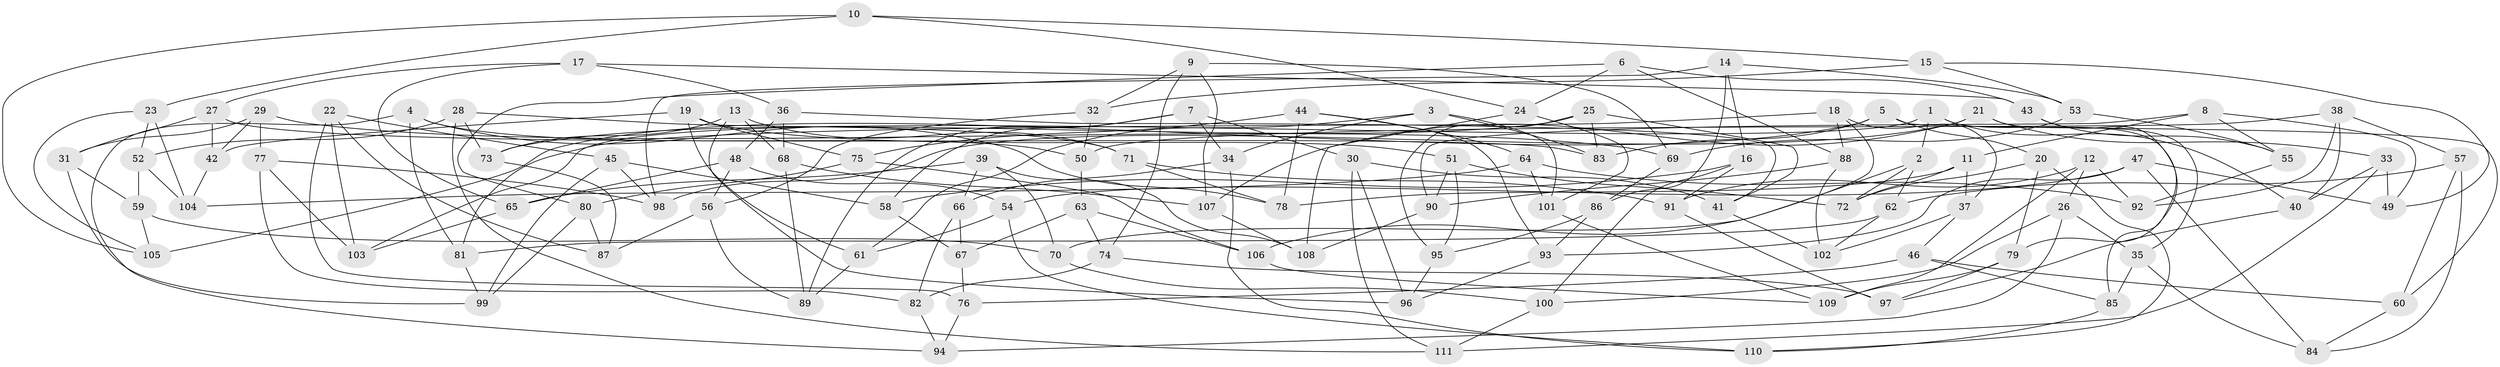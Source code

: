 // coarse degree distribution, {12: 0.08823529411764706, 6: 0.23529411764705882, 8: 0.17647058823529413, 10: 0.029411764705882353, 9: 0.14705882352941177, 11: 0.029411764705882353, 4: 0.058823529411764705, 7: 0.058823529411764705, 3: 0.058823529411764705, 5: 0.11764705882352941}
// Generated by graph-tools (version 1.1) at 2025/53/03/04/25 22:53:52]
// undirected, 111 vertices, 222 edges
graph export_dot {
  node [color=gray90,style=filled];
  1;
  2;
  3;
  4;
  5;
  6;
  7;
  8;
  9;
  10;
  11;
  12;
  13;
  14;
  15;
  16;
  17;
  18;
  19;
  20;
  21;
  22;
  23;
  24;
  25;
  26;
  27;
  28;
  29;
  30;
  31;
  32;
  33;
  34;
  35;
  36;
  37;
  38;
  39;
  40;
  41;
  42;
  43;
  44;
  45;
  46;
  47;
  48;
  49;
  50;
  51;
  52;
  53;
  54;
  55;
  56;
  57;
  58;
  59;
  60;
  61;
  62;
  63;
  64;
  65;
  66;
  67;
  68;
  69;
  70;
  71;
  72;
  73;
  74;
  75;
  76;
  77;
  78;
  79;
  80;
  81;
  82;
  83;
  84;
  85;
  86;
  87;
  88;
  89;
  90;
  91;
  92;
  93;
  94;
  95;
  96;
  97;
  98;
  99;
  100;
  101;
  102;
  103;
  104;
  105;
  106;
  107;
  108;
  109;
  110;
  111;
  1 -- 40;
  1 -- 2;
  1 -- 85;
  1 -- 103;
  2 -- 62;
  2 -- 70;
  2 -- 72;
  3 -- 83;
  3 -- 101;
  3 -- 61;
  3 -- 34;
  4 -- 50;
  4 -- 94;
  4 -- 81;
  4 -- 78;
  5 -- 105;
  5 -- 83;
  5 -- 20;
  5 -- 60;
  6 -- 24;
  6 -- 43;
  6 -- 88;
  6 -- 80;
  7 -- 58;
  7 -- 89;
  7 -- 30;
  7 -- 34;
  8 -- 49;
  8 -- 90;
  8 -- 55;
  8 -- 11;
  9 -- 69;
  9 -- 32;
  9 -- 107;
  9 -- 74;
  10 -- 15;
  10 -- 24;
  10 -- 23;
  10 -- 105;
  11 -- 72;
  11 -- 37;
  11 -- 78;
  12 -- 91;
  12 -- 109;
  12 -- 92;
  12 -- 26;
  13 -- 73;
  13 -- 96;
  13 -- 71;
  13 -- 68;
  14 -- 86;
  14 -- 16;
  14 -- 98;
  14 -- 53;
  15 -- 53;
  15 -- 32;
  15 -- 49;
  16 -- 58;
  16 -- 100;
  16 -- 91;
  17 -- 43;
  17 -- 27;
  17 -- 36;
  17 -- 65;
  18 -- 37;
  18 -- 88;
  18 -- 106;
  18 -- 81;
  19 -- 51;
  19 -- 42;
  19 -- 75;
  19 -- 61;
  20 -- 72;
  20 -- 79;
  20 -- 110;
  21 -- 33;
  21 -- 107;
  21 -- 35;
  21 -- 98;
  22 -- 103;
  22 -- 87;
  22 -- 45;
  22 -- 76;
  23 -- 105;
  23 -- 104;
  23 -- 52;
  24 -- 108;
  24 -- 101;
  25 -- 83;
  25 -- 41;
  25 -- 95;
  25 -- 73;
  26 -- 94;
  26 -- 35;
  26 -- 100;
  27 -- 31;
  27 -- 83;
  27 -- 42;
  28 -- 73;
  28 -- 111;
  28 -- 52;
  28 -- 71;
  29 -- 77;
  29 -- 69;
  29 -- 31;
  29 -- 42;
  30 -- 41;
  30 -- 96;
  30 -- 111;
  31 -- 99;
  31 -- 59;
  32 -- 56;
  32 -- 50;
  33 -- 111;
  33 -- 40;
  33 -- 49;
  34 -- 110;
  34 -- 66;
  35 -- 84;
  35 -- 85;
  36 -- 48;
  36 -- 41;
  36 -- 68;
  37 -- 102;
  37 -- 46;
  38 -- 57;
  38 -- 92;
  38 -- 50;
  38 -- 40;
  39 -- 66;
  39 -- 70;
  39 -- 108;
  39 -- 65;
  40 -- 97;
  41 -- 102;
  42 -- 104;
  43 -- 55;
  43 -- 79;
  44 -- 75;
  44 -- 64;
  44 -- 93;
  44 -- 78;
  45 -- 99;
  45 -- 58;
  45 -- 98;
  46 -- 60;
  46 -- 76;
  46 -- 85;
  47 -- 49;
  47 -- 54;
  47 -- 84;
  47 -- 93;
  48 -- 54;
  48 -- 65;
  48 -- 56;
  50 -- 63;
  51 -- 95;
  51 -- 90;
  51 -- 72;
  52 -- 59;
  52 -- 104;
  53 -- 55;
  53 -- 69;
  54 -- 110;
  54 -- 61;
  55 -- 92;
  56 -- 89;
  56 -- 87;
  57 -- 84;
  57 -- 60;
  57 -- 62;
  58 -- 67;
  59 -- 105;
  59 -- 70;
  60 -- 84;
  61 -- 89;
  62 -- 81;
  62 -- 102;
  63 -- 106;
  63 -- 67;
  63 -- 74;
  64 -- 104;
  64 -- 101;
  64 -- 92;
  65 -- 103;
  66 -- 82;
  66 -- 67;
  67 -- 76;
  68 -- 89;
  68 -- 107;
  69 -- 86;
  70 -- 100;
  71 -- 78;
  71 -- 91;
  73 -- 87;
  74 -- 82;
  74 -- 97;
  75 -- 106;
  75 -- 80;
  76 -- 94;
  77 -- 98;
  77 -- 103;
  77 -- 82;
  79 -- 109;
  79 -- 97;
  80 -- 87;
  80 -- 99;
  81 -- 99;
  82 -- 94;
  85 -- 110;
  86 -- 93;
  86 -- 95;
  88 -- 90;
  88 -- 102;
  90 -- 108;
  91 -- 97;
  93 -- 96;
  95 -- 96;
  100 -- 111;
  101 -- 109;
  106 -- 109;
  107 -- 108;
}
